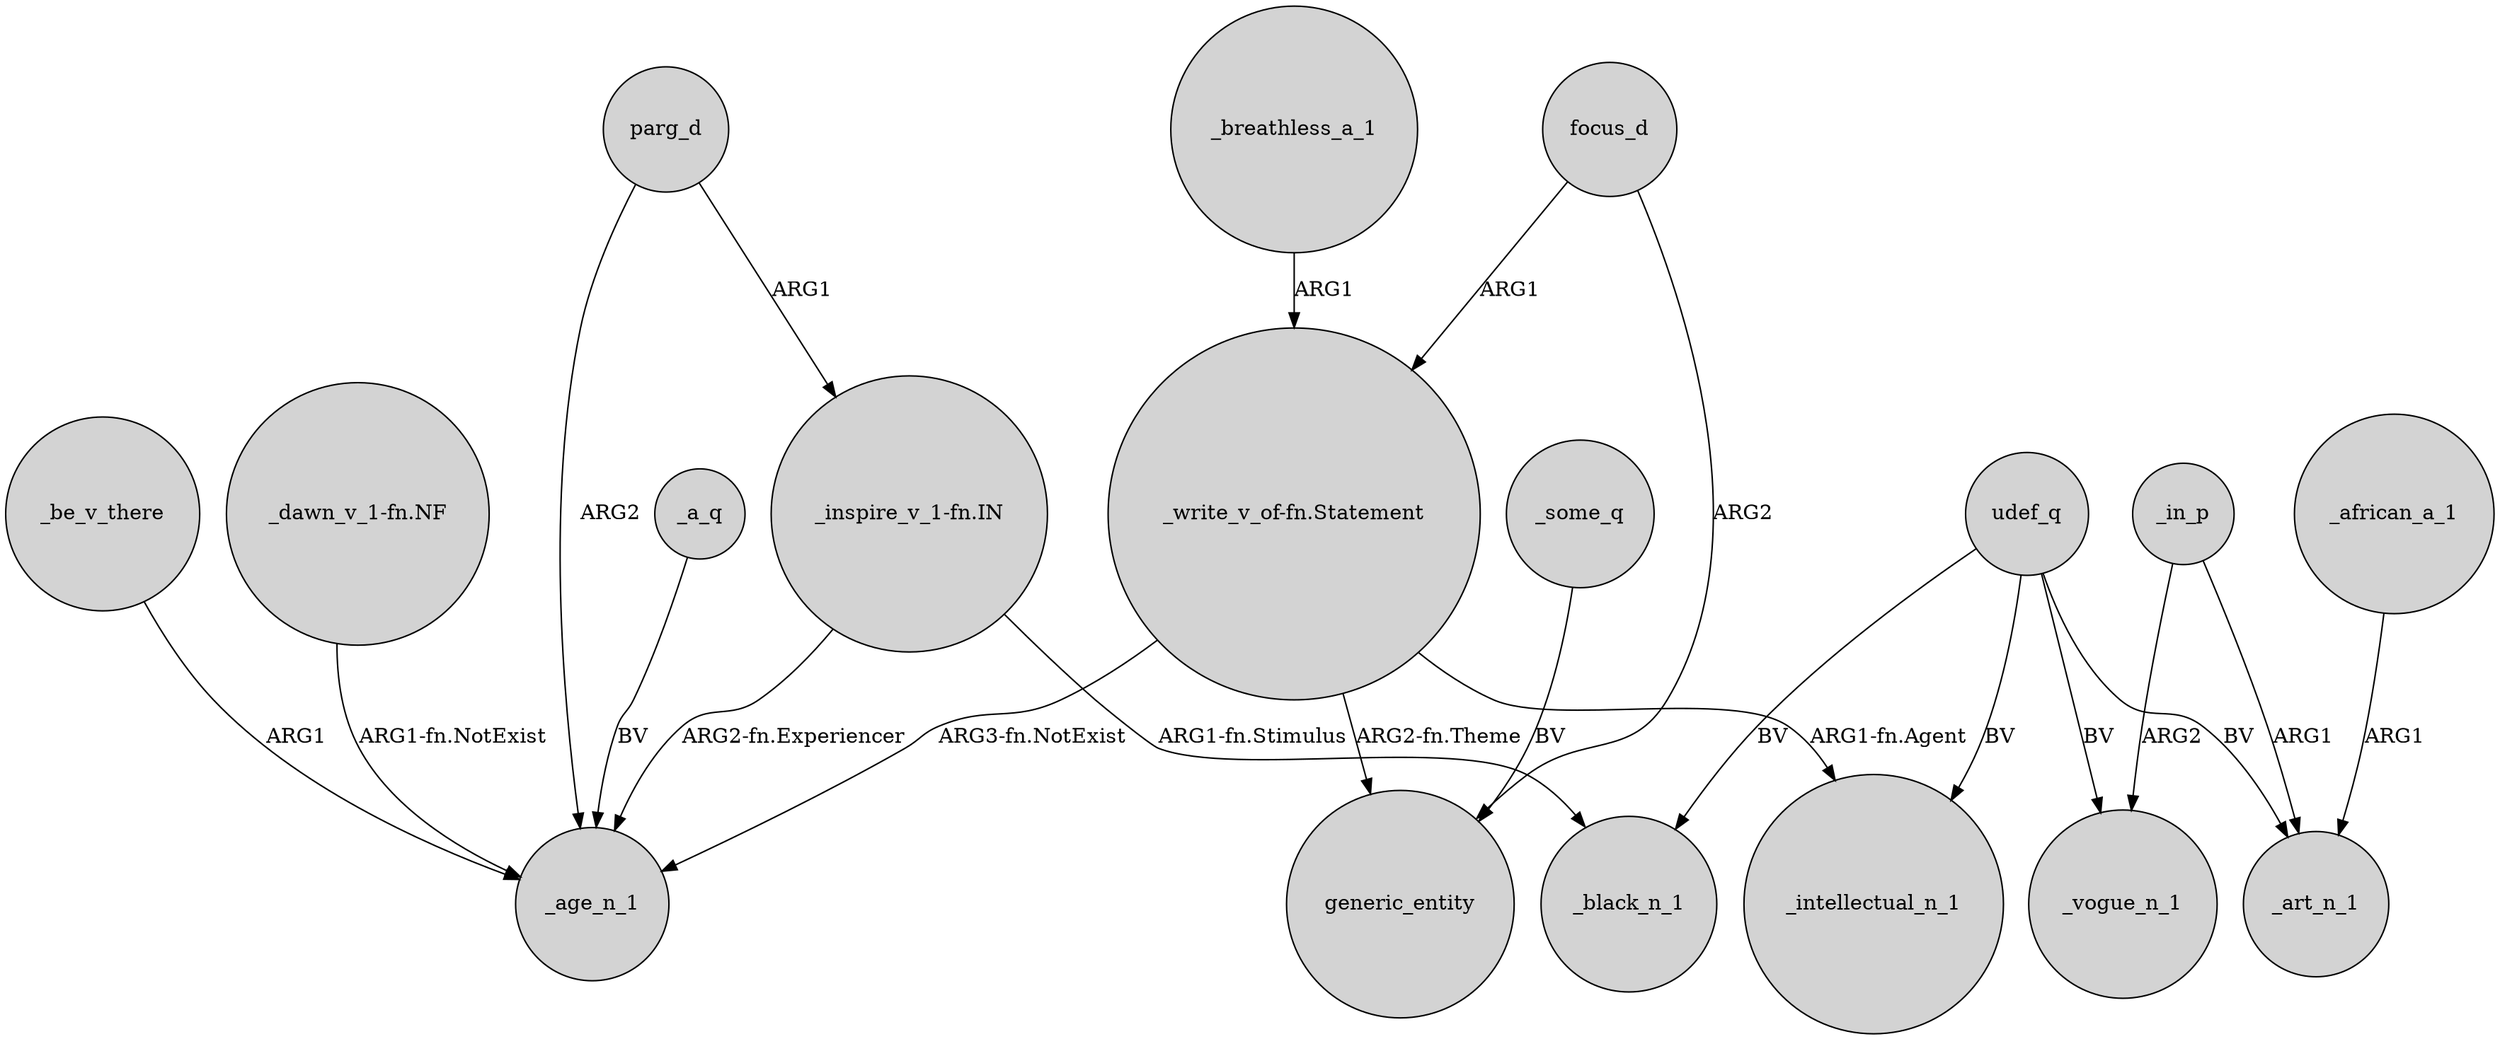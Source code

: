 digraph {
	node [shape=circle style=filled]
	parg_d -> _age_n_1 [label=ARG2]
	focus_d -> "_write_v_of-fn.Statement" [label=ARG1]
	parg_d -> "_inspire_v_1-fn.IN" [label=ARG1]
	_breathless_a_1 -> "_write_v_of-fn.Statement" [label=ARG1]
	udef_q -> _art_n_1 [label=BV]
	"_dawn_v_1-fn.NF" -> _age_n_1 [label="ARG1-fn.NotExist"]
	focus_d -> generic_entity [label=ARG2]
	"_inspire_v_1-fn.IN" -> _black_n_1 [label="ARG1-fn.Stimulus"]
	_in_p -> _vogue_n_1 [label=ARG2]
	"_write_v_of-fn.Statement" -> _age_n_1 [label="ARG3-fn.NotExist"]
	_african_a_1 -> _art_n_1 [label=ARG1]
	"_write_v_of-fn.Statement" -> generic_entity [label="ARG2-fn.Theme"]
	"_inspire_v_1-fn.IN" -> _age_n_1 [label="ARG2-fn.Experiencer"]
	_a_q -> _age_n_1 [label=BV]
	udef_q -> _black_n_1 [label=BV]
	udef_q -> _vogue_n_1 [label=BV]
	_some_q -> generic_entity [label=BV]
	_be_v_there -> _age_n_1 [label=ARG1]
	"_write_v_of-fn.Statement" -> _intellectual_n_1 [label="ARG1-fn.Agent"]
	udef_q -> _intellectual_n_1 [label=BV]
	_in_p -> _art_n_1 [label=ARG1]
}
